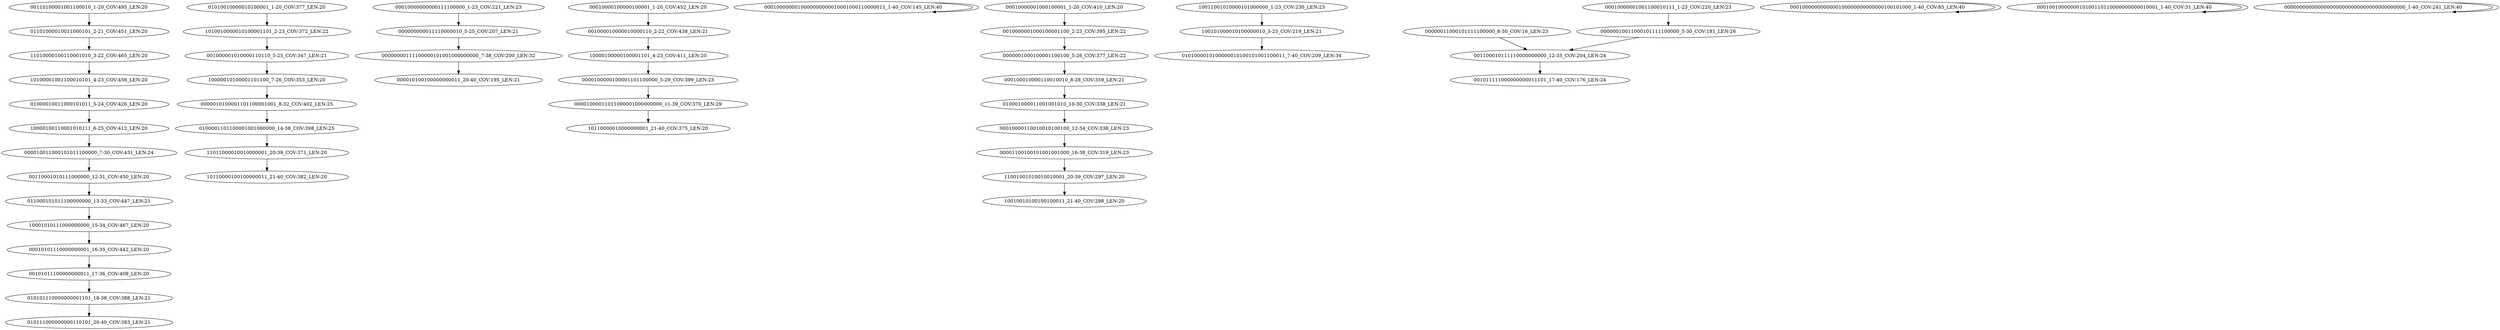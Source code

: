 digraph G {
    "00110001010111000000_12-31_COV:450_LEN:20" -> "011000101011100000000_13-33_COV:447_LEN:21";
    "00010101110000000001_16-35_COV:442_LEN:20" -> "00101011100000000011_17-36_COV:408_LEN:20";
    "1010010000010100001101_2-23_COV:372_LEN:22" -> "001000001010000110110_5-25_COV:347_LEN:21";
    "00010000000000111100000_1-23_COV:221_LEN:23" -> "000000000011110000010_5-25_COV:207_LEN:21";
    "10100001001100010101_4-23_COV:456_LEN:20" -> "01000010011000101011_5-24_COV:426_LEN:20";
    "00001000011011000001000000000_11-39_COV:370_LEN:29" -> "10110000010000000001_21-40_COV:375_LEN:20";
    "010101110000000001101_18-38_COV:388_LEN:21" -> "010111000000000110101_20-40_COV:383_LEN:21";
    "000010011000101011100000_7-30_COV:431_LEN:24" -> "00110001010111000000_12-31_COV:450_LEN:20";
    "11011000010010000001_20-39_COV:371_LEN:20" -> "10110000100100000011_21-40_COV:382_LEN:20";
    "01010010000010100001_1-20_COV:377_LEN:20" -> "1010010000010100001101_2-23_COV:372_LEN:22";
    "0001000000010000000000010001000110000011_1-40_COV:145_LEN:40" -> "0001000000010000000000010001000110000011_1-40_COV:145_LEN:40";
    "11001001010010010001_20-39_COV:297_LEN:20" -> "10010010100100100011_21-40_COV:298_LEN:20";
    "00110100001001100010_1-20_COV:495_LEN:20" -> "01101000010011000101_2-21_COV:451_LEN:20";
    "10011001010000101000000_1-23_COV:230_LEN:23" -> "100101000010100000010_5-25_COV:219_LEN:21";
    "0100001101100001001000000_14-38_COV:398_LEN:25" -> "11011000010010000001_20-39_COV:371_LEN:20";
    "11010000100110001010_3-22_COV:465_LEN:20" -> "10100001001100010101_4-23_COV:456_LEN:20";
    "0000010100001101100001001_8-32_COV:402_LEN:25" -> "0100001101100001001000000_14-38_COV:398_LEN:25";
    "00010000100000100001_1-20_COV:452_LEN:20" -> "001000010000010000110_2-22_COV:438_LEN:21";
    "00000010011000101111100000_5-30_COV:181_LEN:26" -> "001100010111110000000000_12-35_COV:204_LEN:24";
    "010001000011001001010_10-30_COV:338_LEN:21" -> "00010000110010010100100_12-34_COV:338_LEN:23";
    "00010000110010010100100_12-34_COV:338_LEN:23" -> "00001100100101001001000_16-38_COV:319_LEN:23";
    "0001000000000000100000000000000100101000_1-40_COV:85_LEN:40" -> "0001000000000000100000000000000100101000_1-40_COV:85_LEN:40";
    "0001001000000010100110110000000000010001_1-40_COV:31_LEN:40" -> "0001001000000010100110110000000000010001_1-40_COV:31_LEN:40";
    "100101000010100000010_5-25_COV:219_LEN:21" -> "0101000010100000010100101001100011_7-40_COV:209_LEN:34";
    "10001010111000000000_15-34_COV:467_LEN:20" -> "00010101110000000001_16-35_COV:442_LEN:20";
    "001000001010000110110_5-25_COV:347_LEN:21" -> "10000010100001101100_7-26_COV:353_LEN:20";
    "00010000001000100001_1-20_COV:410_LEN:20" -> "0010000001000100001100_2-23_COV:395_LEN:22";
    "0000100000100001101100000_5-29_COV:399_LEN:25" -> "00001000011011000001000000000_11-39_COV:370_LEN:29";
    "001100010111110000000000_12-35_COV:204_LEN:24" -> "001011111000000000011101_17-40_COV:176_LEN:24";
    "0000001000100001100100_5-26_COV:377_LEN:22" -> "000100010000110010010_8-28_COV:359_LEN:21";
    "00000011000101111100000_8-30_COV:16_LEN:23" -> "001100010111110000000000_12-35_COV:204_LEN:24";
    "011000101011100000000_13-33_COV:447_LEN:21" -> "10001010111000000000_15-34_COV:467_LEN:20";
    "00001100100101001001000_16-38_COV:319_LEN:23" -> "11001001010010010001_20-39_COV:297_LEN:20";
    "0010000001000100001100_2-23_COV:395_LEN:22" -> "0000001000100001100100_5-26_COV:377_LEN:22";
    "10000100000100001101_4-23_COV:411_LEN:20" -> "0000100000100001101100000_5-29_COV:399_LEN:25";
    "00010000001001100010111_1-23_COV:220_LEN:23" -> "00000010011000101111100000_5-30_COV:181_LEN:26";
    "0000000000000000000000000000000000000000_1-40_COV:241_LEN:40" -> "0000000000000000000000000000000000000000_1-40_COV:241_LEN:40";
    "10000100110001010111_6-25_COV:412_LEN:20" -> "000010011000101011100000_7-30_COV:431_LEN:24";
    "00000000111100000101001000000000_7-38_COV:200_LEN:32" -> "000010100100000000011_20-40_COV:195_LEN:21";
    "10000010100001101100_7-26_COV:353_LEN:20" -> "0000010100001101100001001_8-32_COV:402_LEN:25";
    "000100010000110010010_8-28_COV:359_LEN:21" -> "010001000011001001010_10-30_COV:338_LEN:21";
    "001000010000010000110_2-22_COV:438_LEN:21" -> "10000100000100001101_4-23_COV:411_LEN:20";
    "01101000010011000101_2-21_COV:451_LEN:20" -> "11010000100110001010_3-22_COV:465_LEN:20";
    "000000000011110000010_5-25_COV:207_LEN:21" -> "00000000111100000101001000000000_7-38_COV:200_LEN:32";
    "00101011100000000011_17-36_COV:408_LEN:20" -> "010101110000000001101_18-38_COV:388_LEN:21";
    "01000010011000101011_5-24_COV:426_LEN:20" -> "10000100110001010111_6-25_COV:412_LEN:20";
}
